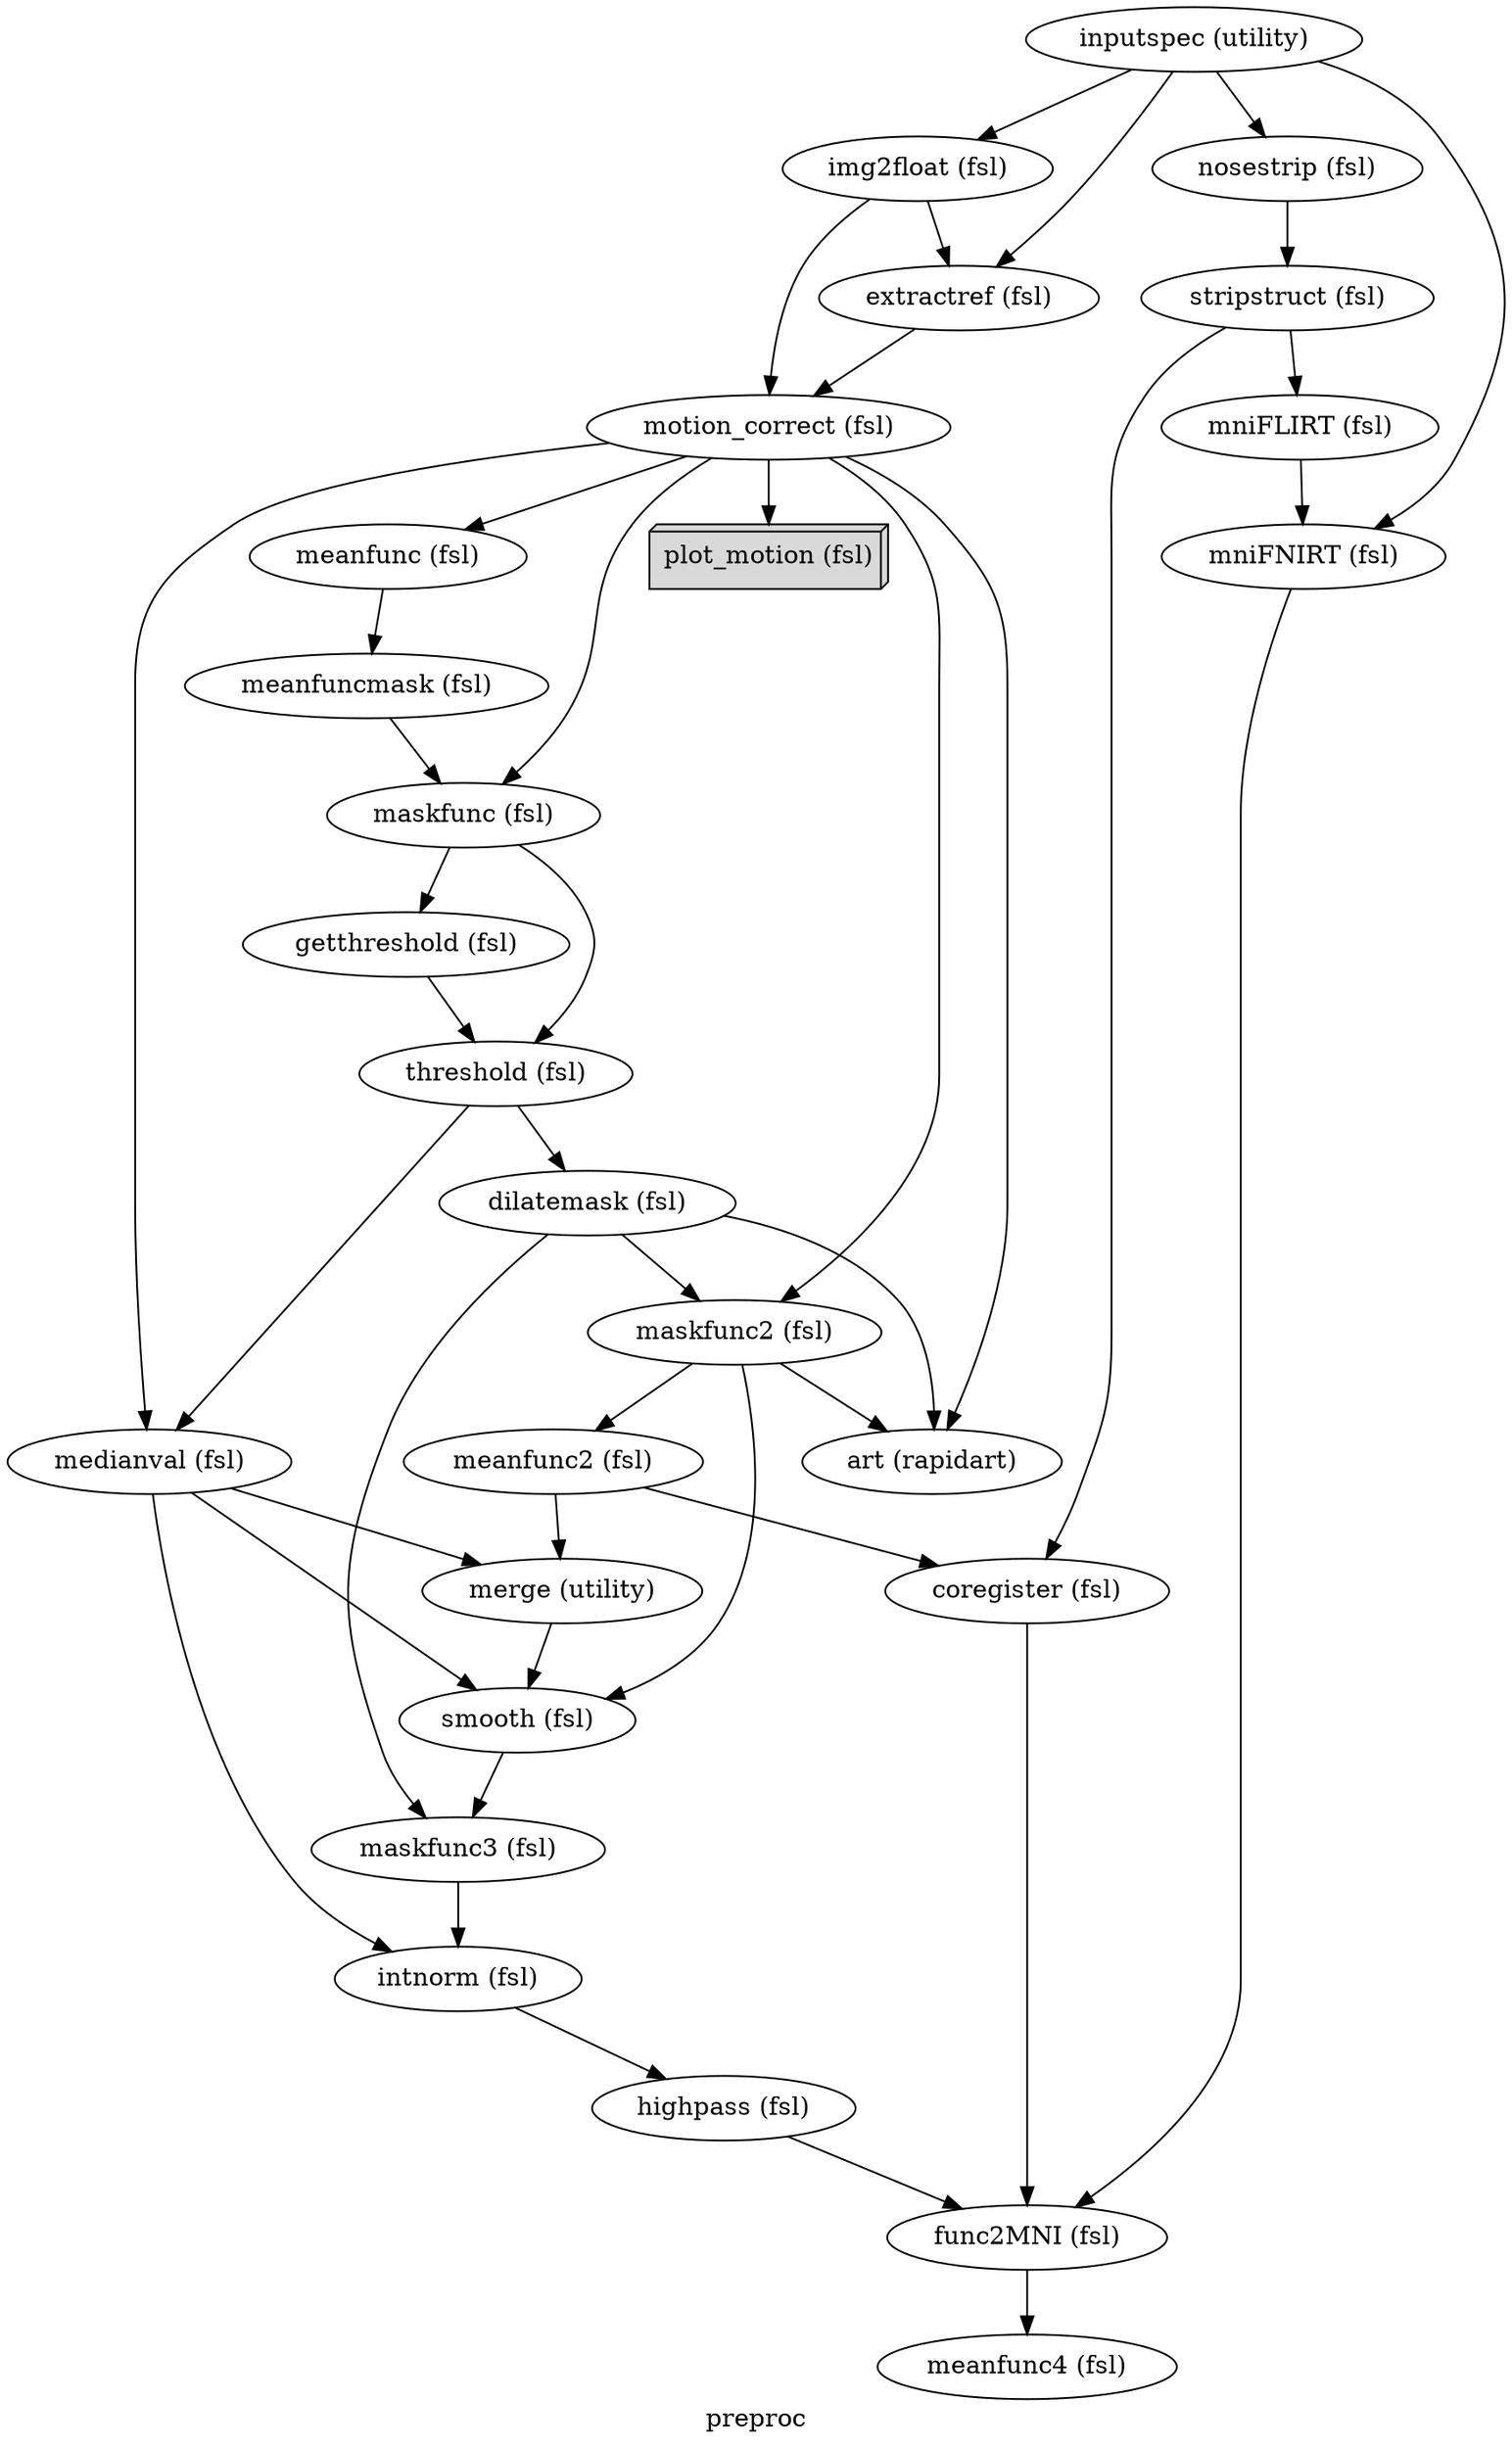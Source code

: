 digraph preproc{
  label="preproc";
  preproc_inputspec[label="inputspec (utility)"];
  preproc_img2float[label="img2float (fsl)"];
  preproc_nosestrip[label="nosestrip (fsl)"];
  preproc_extractref[label="extractref (fsl)"];
  preproc_motion_correct[label="motion_correct (fsl)"];
  preproc_plot_motion[label="plot_motion (fsl)", shape=box3d,style=filled, color=black, colorscheme=greys7 fillcolor=2];
  preproc_meanfunc[label="meanfunc (fsl)"];
  preproc_meanfuncmask[label="meanfuncmask (fsl)"];
  preproc_maskfunc[label="maskfunc (fsl)"];
  preproc_getthreshold[label="getthreshold (fsl)"];
  preproc_threshold[label="threshold (fsl)"];
  preproc_dilatemask[label="dilatemask (fsl)"];
  preproc_maskfunc2[label="maskfunc2 (fsl)"];
  preproc_meanfunc2[label="meanfunc2 (fsl)"];
  preproc_art[label="art (rapidart)"];
  preproc_medianval[label="medianval (fsl)"];
  preproc_merge[label="merge (utility)"];
  preproc_smooth[label="smooth (fsl)"];
  preproc_maskfunc3[label="maskfunc3 (fsl)"];
  preproc_intnorm[label="intnorm (fsl)"];
  preproc_highpass[label="highpass (fsl)"];
  preproc_stripstruct[label="stripstruct (fsl)"];
  preproc_coregister[label="coregister (fsl)"];
  preproc_mniFLIRT[label="mniFLIRT (fsl)"];
  preproc_mniFNIRT[label="mniFNIRT (fsl)"];
  preproc_func2MNI[label="func2MNI (fsl)"];
  preproc_meanfunc4[label="meanfunc4 (fsl)"];
  preproc_inputspec -> preproc_mniFNIRT;
  preproc_inputspec -> preproc_img2float;
  preproc_inputspec -> preproc_extractref;
  preproc_inputspec -> preproc_nosestrip;
  preproc_img2float -> preproc_motion_correct;
  preproc_img2float -> preproc_extractref;
  preproc_nosestrip -> preproc_stripstruct;
  preproc_extractref -> preproc_motion_correct;
  preproc_motion_correct -> preproc_plot_motion;
  preproc_motion_correct -> preproc_maskfunc2;
  preproc_motion_correct -> preproc_art;
  preproc_motion_correct -> preproc_medianval;
  preproc_motion_correct -> preproc_meanfunc;
  preproc_motion_correct -> preproc_maskfunc;
  preproc_meanfunc -> preproc_meanfuncmask;
  preproc_meanfuncmask -> preproc_maskfunc;
  preproc_maskfunc -> preproc_threshold;
  preproc_maskfunc -> preproc_getthreshold;
  preproc_getthreshold -> preproc_threshold;
  preproc_threshold -> preproc_dilatemask;
  preproc_threshold -> preproc_medianval;
  preproc_dilatemask -> preproc_maskfunc3;
  preproc_dilatemask -> preproc_maskfunc2;
  preproc_dilatemask -> preproc_art;
  preproc_maskfunc2 -> preproc_art;
  preproc_maskfunc2 -> preproc_meanfunc2;
  preproc_maskfunc2 -> preproc_smooth;
  preproc_meanfunc2 -> preproc_merge;
  preproc_meanfunc2 -> preproc_coregister;
  preproc_medianval -> preproc_merge;
  preproc_medianval -> preproc_intnorm;
  preproc_medianval -> preproc_smooth;
  preproc_merge -> preproc_smooth;
  preproc_smooth -> preproc_maskfunc3;
  preproc_maskfunc3 -> preproc_intnorm;
  preproc_intnorm -> preproc_highpass;
  preproc_highpass -> preproc_func2MNI;
  preproc_stripstruct -> preproc_coregister;
  preproc_stripstruct -> preproc_mniFLIRT;
  preproc_coregister -> preproc_func2MNI;
  preproc_mniFLIRT -> preproc_mniFNIRT;
  preproc_mniFNIRT -> preproc_func2MNI;
  preproc_func2MNI -> preproc_meanfunc4;
}